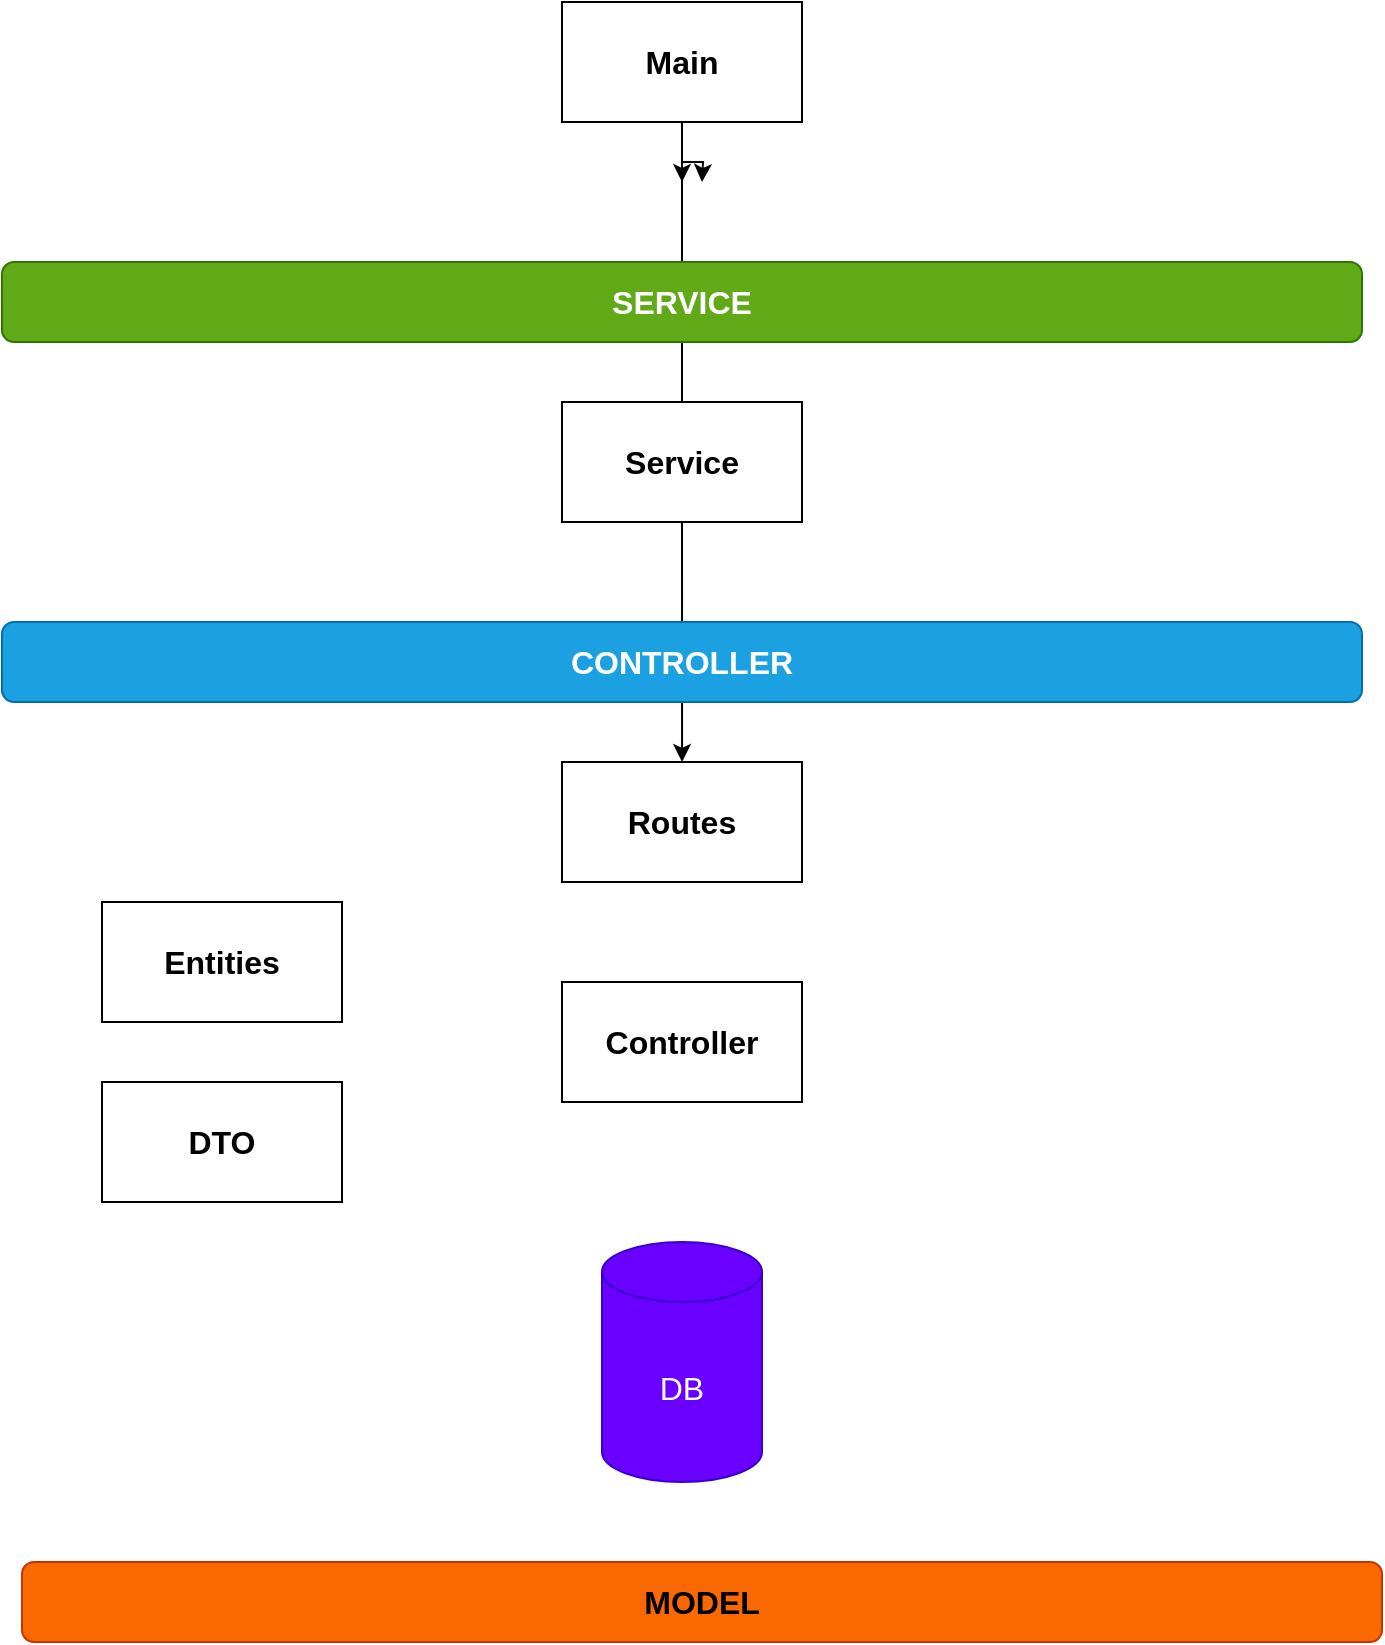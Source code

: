 <mxfile version="20.5.3" type="embed"><diagram name="Page-1" id="e0zhHLYgIgtwcOG-t7Id"><mxGraphModel dx="1418" dy="2018" grid="1" gridSize="10" guides="1" tooltips="1" connect="1" arrows="1" fold="1" page="1" pageScale="1" pageWidth="827" pageHeight="1169" background="#ffffff" math="0" shadow="0"><root><mxCell id="0"/><mxCell id="1" parent="0"/><mxCell id="13" style="edgeStyle=orthogonalEdgeStyle;rounded=0;orthogonalLoop=1;jettySize=auto;html=1;fontSize=16;" parent="1" source="n-Uu8OFauGkaStc5CKsw-1" edge="1"><mxGeometry relative="1" as="geometry"><mxPoint x="420.034" y="90" as="targetPoint"/></mxGeometry></mxCell><mxCell id="21" style="edgeStyle=orthogonalEdgeStyle;rounded=0;orthogonalLoop=1;jettySize=auto;html=1;" parent="1" source="n-Uu8OFauGkaStc5CKsw-1" edge="1"><mxGeometry relative="1" as="geometry"><mxPoint x="430" y="-200" as="targetPoint"/></mxGeometry></mxCell><mxCell id="23" style="edgeStyle=orthogonalEdgeStyle;rounded=0;orthogonalLoop=1;jettySize=auto;html=1;" parent="1" source="n-Uu8OFauGkaStc5CKsw-1" edge="1"><mxGeometry relative="1" as="geometry"><mxPoint x="420" y="-200" as="targetPoint"/></mxGeometry></mxCell><mxCell id="n-Uu8OFauGkaStc5CKsw-1" value="&lt;font style=&quot;font-size: 16px;&quot;&gt;&lt;b&gt;Main&lt;/b&gt;&lt;/font&gt;" style="rounded=0;whiteSpace=wrap;html=1;" parent="1" vertex="1"><mxGeometry x="360" y="-290" width="120" height="60" as="geometry"/></mxCell><mxCell id="2" value="&lt;font style=&quot;font-size: 16px;&quot;&gt;&lt;b&gt;Routes&lt;/b&gt;&lt;/font&gt;" style="rounded=0;whiteSpace=wrap;html=1;" parent="1" vertex="1"><mxGeometry x="360" y="90" width="120" height="60" as="geometry"/></mxCell><mxCell id="3" value="&lt;font style=&quot;font-size: 16px;&quot;&gt;&lt;b&gt;Controller&lt;/b&gt;&lt;/font&gt;" style="rounded=0;whiteSpace=wrap;html=1;" parent="1" vertex="1"><mxGeometry x="360" y="200" width="120" height="60" as="geometry"/></mxCell><mxCell id="4" value="&lt;font style=&quot;font-size: 16px;&quot;&gt;&lt;b&gt;Entities&lt;/b&gt;&lt;/font&gt;" style="rounded=0;whiteSpace=wrap;html=1;" parent="1" vertex="1"><mxGeometry x="130" y="160" width="120" height="60" as="geometry"/></mxCell><mxCell id="5" value="&lt;font style=&quot;font-size: 16px;&quot;&gt;&lt;b&gt;DTO&lt;/b&gt;&lt;/font&gt;" style="rounded=0;whiteSpace=wrap;html=1;" parent="1" vertex="1"><mxGeometry x="130" y="250" width="120" height="60" as="geometry"/></mxCell><mxCell id="6" value="&lt;b&gt;&lt;font style=&quot;font-size: 16px;&quot;&gt;CONTROLLER&lt;/font&gt;&lt;/b&gt;" style="rounded=1;whiteSpace=wrap;html=1;fillColor=#1ba1e2;fontColor=#ffffff;strokeColor=#006EAF;" parent="1" vertex="1"><mxGeometry x="80" y="20" width="680" height="40" as="geometry"/></mxCell><mxCell id="8" value="&lt;b&gt;&lt;font style=&quot;font-size: 16px;&quot;&gt;SERVICE&lt;/font&gt;&lt;/b&gt;" style="rounded=1;whiteSpace=wrap;html=1;fillColor=#60a917;fontColor=#ffffff;strokeColor=#2D7600;" parent="1" vertex="1"><mxGeometry x="80" y="-160" width="680" height="40" as="geometry"/></mxCell><mxCell id="9" value="DB" style="shape=cylinder3;whiteSpace=wrap;html=1;boundedLbl=1;backgroundOutline=1;size=15;fontSize=16;fillColor=#6a00ff;fontColor=#ffffff;strokeColor=#3700CC;" parent="1" vertex="1"><mxGeometry x="380" y="330" width="80" height="120" as="geometry"/></mxCell><mxCell id="10" value="&lt;b&gt;&lt;font style=&quot;font-size: 16px;&quot;&gt;MODEL&lt;/font&gt;&lt;/b&gt;" style="rounded=1;whiteSpace=wrap;html=1;fillColor=#fa6800;fontColor=#000000;strokeColor=#C73500;" parent="1" vertex="1"><mxGeometry x="90" y="490" width="680" height="40" as="geometry"/></mxCell><mxCell id="25" value="&lt;font style=&quot;font-size: 16px;&quot;&gt;&lt;b&gt;Service&lt;/b&gt;&lt;/font&gt;" style="rounded=0;whiteSpace=wrap;html=1;" parent="1" vertex="1"><mxGeometry x="360" y="-90" width="120" height="60" as="geometry"/></mxCell></root></mxGraphModel></diagram></mxfile>